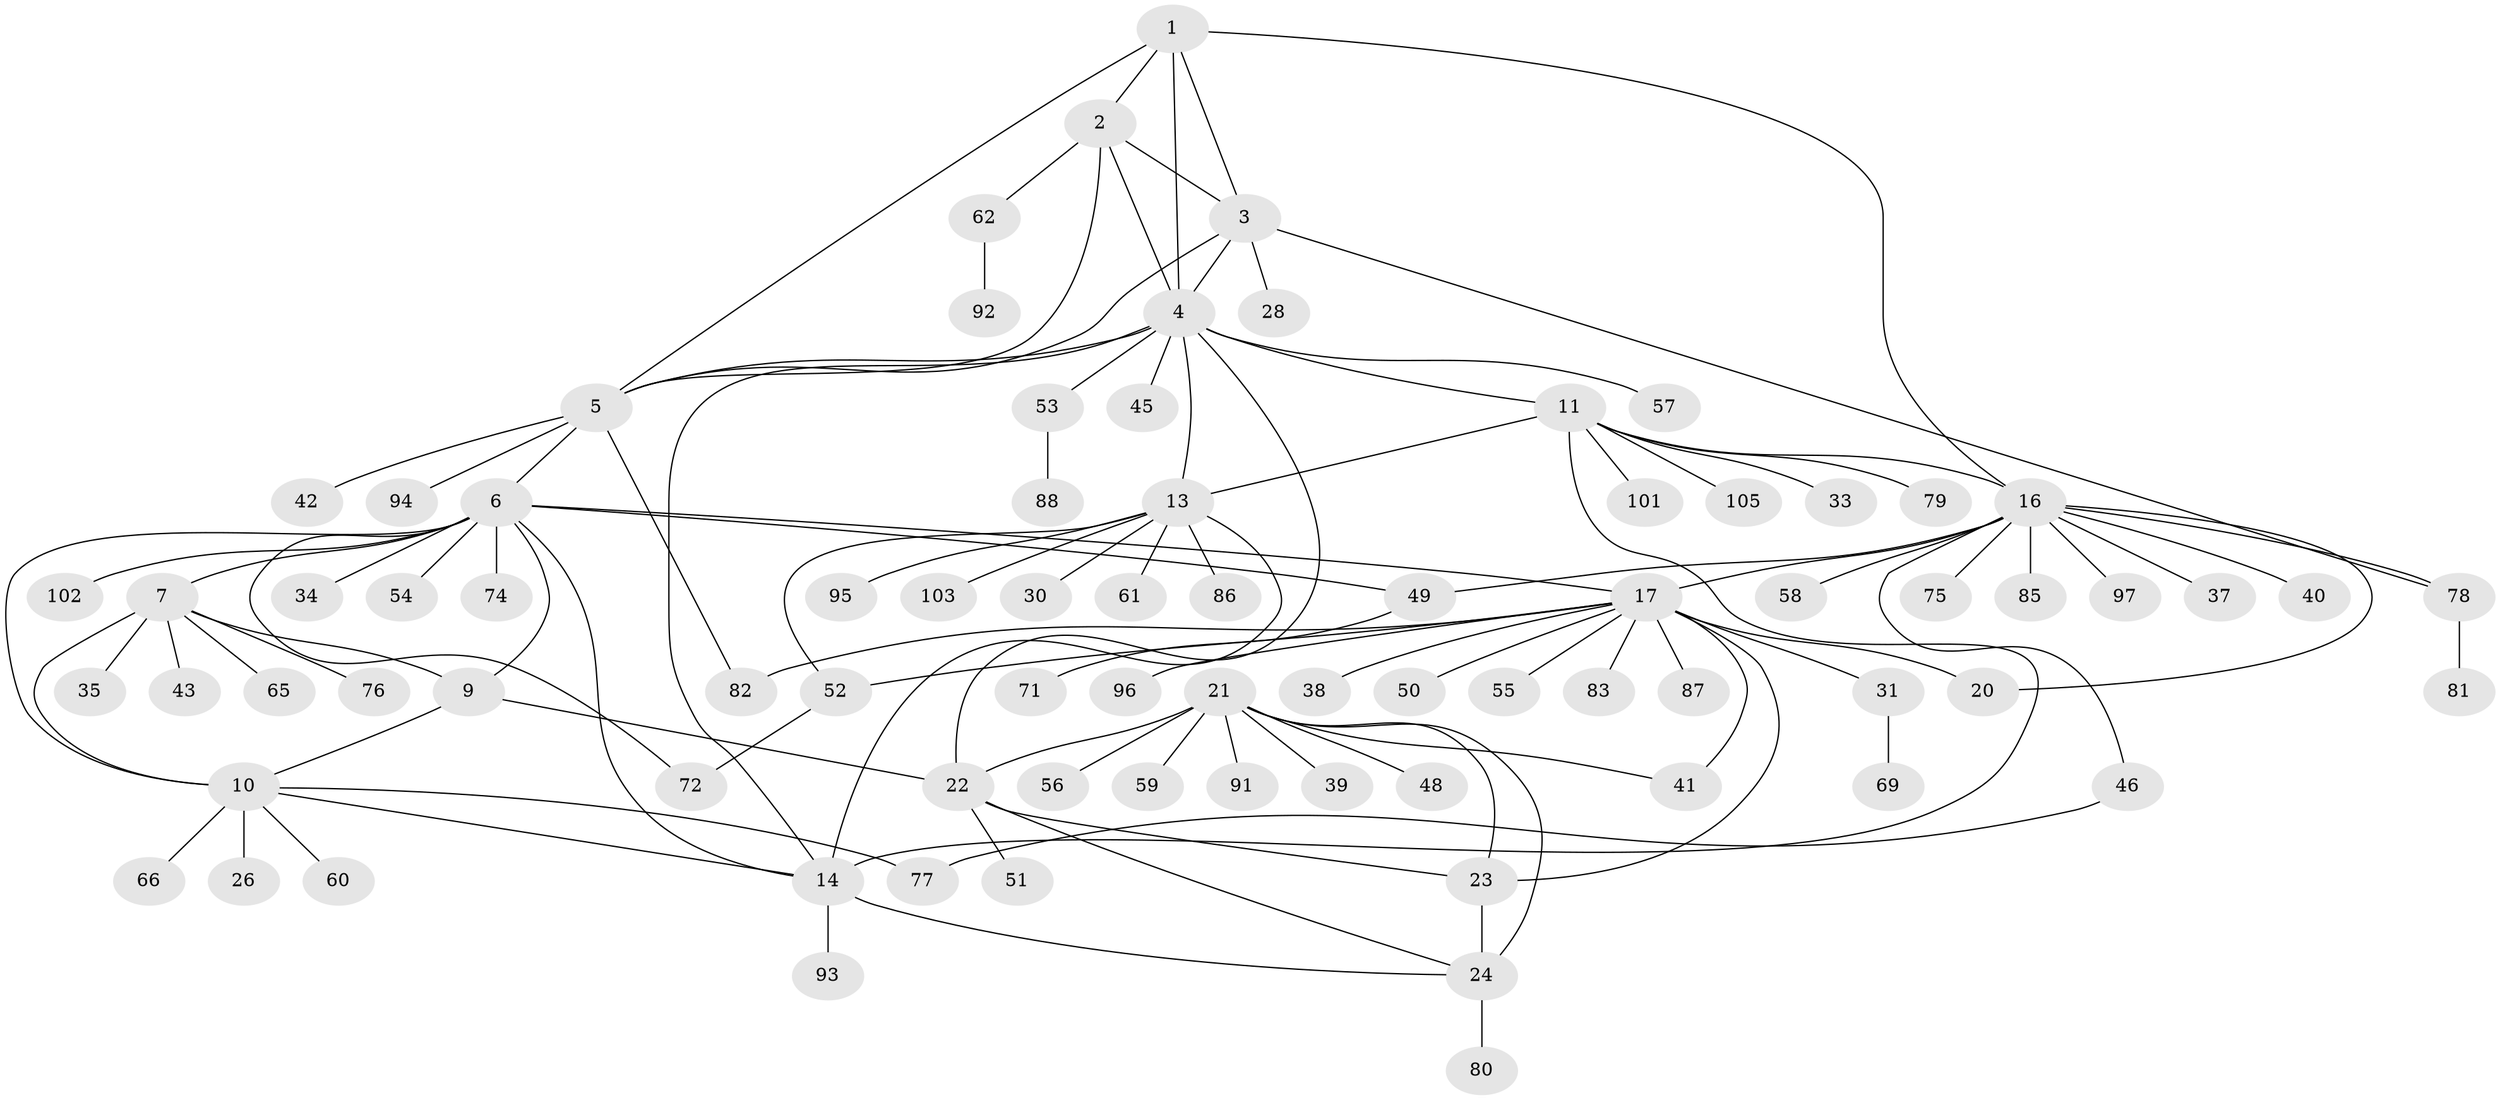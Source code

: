 // original degree distribution, {6: 0.0660377358490566, 7: 0.03773584905660377, 9: 0.03773584905660377, 14: 0.009433962264150943, 10: 0.018867924528301886, 11: 0.018867924528301886, 5: 0.018867924528301886, 4: 0.018867924528301886, 8: 0.018867924528301886, 1: 0.6037735849056604, 3: 0.05660377358490566, 2: 0.09433962264150944}
// Generated by graph-tools (version 1.1) at 2025/11/02/27/25 16:11:37]
// undirected, 80 vertices, 109 edges
graph export_dot {
graph [start="1"]
  node [color=gray90,style=filled];
  1 [super="+98"];
  2 [super="+90"];
  3 [super="+29"];
  4 [super="+15"];
  5 [super="+32"];
  6 [super="+36"];
  7 [super="+8"];
  9 [super="+106"];
  10 [super="+63"];
  11 [super="+12"];
  13 [super="+104"];
  14 [super="+27"];
  16 [super="+18"];
  17 [super="+19"];
  20;
  21 [super="+25"];
  22 [super="+68"];
  23;
  24 [super="+64"];
  26;
  28;
  30;
  31 [super="+67"];
  33 [super="+44"];
  34;
  35;
  37;
  38;
  39;
  40;
  41;
  42;
  43 [super="+47"];
  45;
  46;
  48;
  49;
  50 [super="+99"];
  51;
  52 [super="+73"];
  53 [super="+100"];
  54;
  55;
  56;
  57;
  58;
  59;
  60;
  61;
  62 [super="+70"];
  65;
  66;
  69;
  71;
  72 [super="+84"];
  74;
  75;
  76;
  77;
  78 [super="+89"];
  79;
  80;
  81;
  82;
  83;
  85;
  86;
  87;
  88;
  91;
  92;
  93;
  94;
  95;
  96;
  97;
  101;
  102;
  103;
  105;
  1 -- 2;
  1 -- 3;
  1 -- 4;
  1 -- 5;
  1 -- 16;
  2 -- 3;
  2 -- 4;
  2 -- 5;
  2 -- 62;
  3 -- 4;
  3 -- 5;
  3 -- 28;
  3 -- 78;
  4 -- 5;
  4 -- 22;
  4 -- 45;
  4 -- 53;
  4 -- 57;
  4 -- 11 [weight=2];
  4 -- 13;
  4 -- 14;
  5 -- 6;
  5 -- 42;
  5 -- 82;
  5 -- 94;
  6 -- 7 [weight=2];
  6 -- 9;
  6 -- 10;
  6 -- 34;
  6 -- 49;
  6 -- 54;
  6 -- 72;
  6 -- 74;
  6 -- 102;
  6 -- 17;
  6 -- 14;
  7 -- 9 [weight=2];
  7 -- 10 [weight=2];
  7 -- 35;
  7 -- 76;
  7 -- 65;
  7 -- 43;
  9 -- 10;
  9 -- 22;
  10 -- 14;
  10 -- 26;
  10 -- 60;
  10 -- 66;
  10 -- 77;
  11 -- 13 [weight=2];
  11 -- 14 [weight=2];
  11 -- 33;
  11 -- 105;
  11 -- 16;
  11 -- 101;
  11 -- 79;
  13 -- 14;
  13 -- 30;
  13 -- 52;
  13 -- 61;
  13 -- 86;
  13 -- 95;
  13 -- 103;
  14 -- 24;
  14 -- 93;
  16 -- 17 [weight=4];
  16 -- 20 [weight=2];
  16 -- 37;
  16 -- 40;
  16 -- 46;
  16 -- 58;
  16 -- 97;
  16 -- 75;
  16 -- 78;
  16 -- 49;
  16 -- 85;
  17 -- 20 [weight=2];
  17 -- 38;
  17 -- 50;
  17 -- 55;
  17 -- 83;
  17 -- 96;
  17 -- 41;
  17 -- 82;
  17 -- 23;
  17 -- 87;
  17 -- 31;
  17 -- 52;
  21 -- 22 [weight=2];
  21 -- 23 [weight=2];
  21 -- 24 [weight=2];
  21 -- 39;
  21 -- 48;
  21 -- 41;
  21 -- 59;
  21 -- 56;
  21 -- 91;
  22 -- 23;
  22 -- 24;
  22 -- 51;
  23 -- 24;
  24 -- 80;
  31 -- 69;
  46 -- 77;
  49 -- 71;
  52 -- 72;
  53 -- 88;
  62 -- 92;
  78 -- 81;
}
